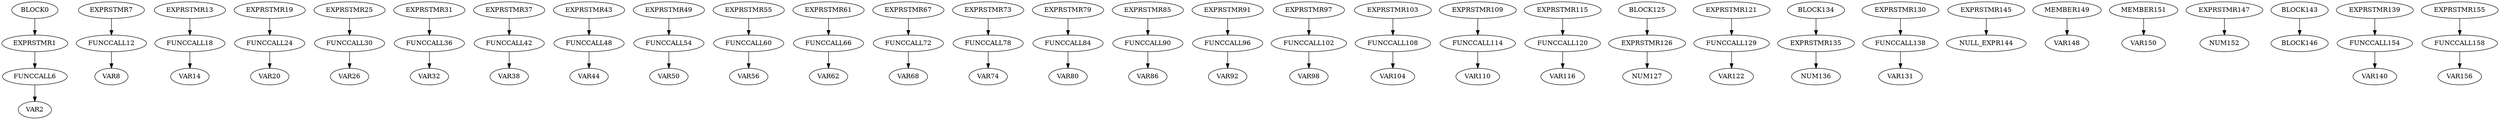 digraph A { 
FUNCCALL6 -> VAR2
EXPRSTMR1 -> FUNCCALL6
FUNCCALL12 -> VAR8
EXPRSTMR7 -> FUNCCALL12
FUNCCALL18 -> VAR14
EXPRSTMR13 -> FUNCCALL18
FUNCCALL24 -> VAR20
EXPRSTMR19 -> FUNCCALL24
FUNCCALL30 -> VAR26
EXPRSTMR25 -> FUNCCALL30
FUNCCALL36 -> VAR32
EXPRSTMR31 -> FUNCCALL36
FUNCCALL42 -> VAR38
EXPRSTMR37 -> FUNCCALL42
FUNCCALL48 -> VAR44
EXPRSTMR43 -> FUNCCALL48
FUNCCALL54 -> VAR50
EXPRSTMR49 -> FUNCCALL54
FUNCCALL60 -> VAR56
EXPRSTMR55 -> FUNCCALL60
FUNCCALL66 -> VAR62
EXPRSTMR61 -> FUNCCALL66
FUNCCALL72 -> VAR68
EXPRSTMR67 -> FUNCCALL72
FUNCCALL78 -> VAR74
EXPRSTMR73 -> FUNCCALL78
FUNCCALL84 -> VAR80
EXPRSTMR79 -> FUNCCALL84
FUNCCALL90 -> VAR86
EXPRSTMR85 -> FUNCCALL90
FUNCCALL96 -> VAR92
EXPRSTMR91 -> FUNCCALL96
FUNCCALL102 -> VAR98
EXPRSTMR97 -> FUNCCALL102
FUNCCALL108 -> VAR104
EXPRSTMR103 -> FUNCCALL108
FUNCCALL114 -> VAR110
EXPRSTMR109 -> FUNCCALL114
FUNCCALL120 -> VAR116
EXPRSTMR115 -> FUNCCALL120
EXPRSTMR126 -> NUM127
BLOCK125 -> EXPRSTMR126
FUNCCALL129 -> VAR122
EXPRSTMR121 -> FUNCCALL129
EXPRSTMR135 -> NUM136
BLOCK134 -> EXPRSTMR135
FUNCCALL138 -> VAR131
EXPRSTMR130 -> FUNCCALL138
EXPRSTMR145 -> NULL_EXPR144
MEMBER149 -> VAR148
MEMBER151 -> VAR150
EXPRSTMR147 -> NUM152
BLOCK143 -> BLOCK146
FUNCCALL154 -> VAR140
EXPRSTMR139 -> FUNCCALL154
FUNCCALL158 -> VAR156
EXPRSTMR155 -> FUNCCALL158
BLOCK0 -> EXPRSTMR1
}
